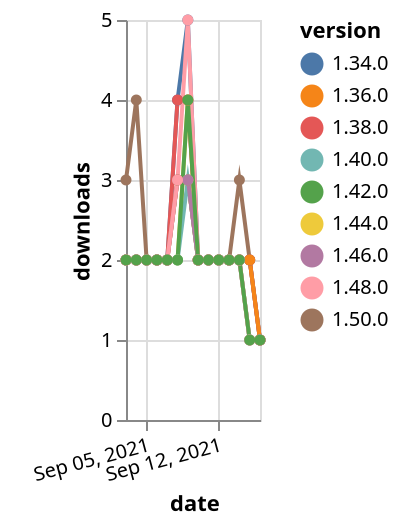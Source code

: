 {"$schema": "https://vega.github.io/schema/vega-lite/v5.json", "description": "A simple bar chart with embedded data.", "data": {"values": [{"date": "2021-09-03", "total": 3115, "delta": 2, "version": "1.34.0"}, {"date": "2021-09-04", "total": 3117, "delta": 2, "version": "1.34.0"}, {"date": "2021-09-05", "total": 3119, "delta": 2, "version": "1.34.0"}, {"date": "2021-09-06", "total": 3121, "delta": 2, "version": "1.34.0"}, {"date": "2021-09-07", "total": 3123, "delta": 2, "version": "1.34.0"}, {"date": "2021-09-08", "total": 3127, "delta": 4, "version": "1.34.0"}, {"date": "2021-09-09", "total": 3132, "delta": 5, "version": "1.34.0"}, {"date": "2021-09-10", "total": 3134, "delta": 2, "version": "1.34.0"}, {"date": "2021-09-11", "total": 3136, "delta": 2, "version": "1.34.0"}, {"date": "2021-09-12", "total": 3138, "delta": 2, "version": "1.34.0"}, {"date": "2021-09-13", "total": 3140, "delta": 2, "version": "1.34.0"}, {"date": "2021-09-14", "total": 3142, "delta": 2, "version": "1.34.0"}, {"date": "2021-09-15", "total": 3144, "delta": 2, "version": "1.34.0"}, {"date": "2021-09-16", "total": 3145, "delta": 1, "version": "1.34.0"}, {"date": "2021-09-03", "total": 223, "delta": 3, "version": "1.50.0"}, {"date": "2021-09-04", "total": 227, "delta": 4, "version": "1.50.0"}, {"date": "2021-09-05", "total": 229, "delta": 2, "version": "1.50.0"}, {"date": "2021-09-06", "total": 231, "delta": 2, "version": "1.50.0"}, {"date": "2021-09-07", "total": 233, "delta": 2, "version": "1.50.0"}, {"date": "2021-09-08", "total": 236, "delta": 3, "version": "1.50.0"}, {"date": "2021-09-09", "total": 239, "delta": 3, "version": "1.50.0"}, {"date": "2021-09-10", "total": 241, "delta": 2, "version": "1.50.0"}, {"date": "2021-09-11", "total": 243, "delta": 2, "version": "1.50.0"}, {"date": "2021-09-12", "total": 245, "delta": 2, "version": "1.50.0"}, {"date": "2021-09-13", "total": 247, "delta": 2, "version": "1.50.0"}, {"date": "2021-09-14", "total": 250, "delta": 3, "version": "1.50.0"}, {"date": "2021-09-15", "total": 252, "delta": 2, "version": "1.50.0"}, {"date": "2021-09-16", "total": 253, "delta": 1, "version": "1.50.0"}, {"date": "2021-09-03", "total": 1453, "delta": 2, "version": "1.44.0"}, {"date": "2021-09-04", "total": 1455, "delta": 2, "version": "1.44.0"}, {"date": "2021-09-05", "total": 1457, "delta": 2, "version": "1.44.0"}, {"date": "2021-09-06", "total": 1459, "delta": 2, "version": "1.44.0"}, {"date": "2021-09-07", "total": 1461, "delta": 2, "version": "1.44.0"}, {"date": "2021-09-08", "total": 1463, "delta": 2, "version": "1.44.0"}, {"date": "2021-09-09", "total": 1467, "delta": 4, "version": "1.44.0"}, {"date": "2021-09-10", "total": 1469, "delta": 2, "version": "1.44.0"}, {"date": "2021-09-11", "total": 1471, "delta": 2, "version": "1.44.0"}, {"date": "2021-09-12", "total": 1473, "delta": 2, "version": "1.44.0"}, {"date": "2021-09-13", "total": 1475, "delta": 2, "version": "1.44.0"}, {"date": "2021-09-14", "total": 1477, "delta": 2, "version": "1.44.0"}, {"date": "2021-09-15", "total": 1478, "delta": 1, "version": "1.44.0"}, {"date": "2021-09-16", "total": 1479, "delta": 1, "version": "1.44.0"}, {"date": "2021-09-03", "total": 2499, "delta": 2, "version": "1.38.0"}, {"date": "2021-09-04", "total": 2501, "delta": 2, "version": "1.38.0"}, {"date": "2021-09-05", "total": 2503, "delta": 2, "version": "1.38.0"}, {"date": "2021-09-06", "total": 2505, "delta": 2, "version": "1.38.0"}, {"date": "2021-09-07", "total": 2507, "delta": 2, "version": "1.38.0"}, {"date": "2021-09-08", "total": 2511, "delta": 4, "version": "1.38.0"}, {"date": "2021-09-09", "total": 2515, "delta": 4, "version": "1.38.0"}, {"date": "2021-09-10", "total": 2517, "delta": 2, "version": "1.38.0"}, {"date": "2021-09-11", "total": 2519, "delta": 2, "version": "1.38.0"}, {"date": "2021-09-12", "total": 2521, "delta": 2, "version": "1.38.0"}, {"date": "2021-09-13", "total": 2523, "delta": 2, "version": "1.38.0"}, {"date": "2021-09-14", "total": 2525, "delta": 2, "version": "1.38.0"}, {"date": "2021-09-15", "total": 2527, "delta": 2, "version": "1.38.0"}, {"date": "2021-09-16", "total": 2528, "delta": 1, "version": "1.38.0"}, {"date": "2021-09-03", "total": 2573, "delta": 2, "version": "1.36.0"}, {"date": "2021-09-04", "total": 2575, "delta": 2, "version": "1.36.0"}, {"date": "2021-09-05", "total": 2577, "delta": 2, "version": "1.36.0"}, {"date": "2021-09-06", "total": 2579, "delta": 2, "version": "1.36.0"}, {"date": "2021-09-07", "total": 2581, "delta": 2, "version": "1.36.0"}, {"date": "2021-09-08", "total": 2584, "delta": 3, "version": "1.36.0"}, {"date": "2021-09-09", "total": 2587, "delta": 3, "version": "1.36.0"}, {"date": "2021-09-10", "total": 2589, "delta": 2, "version": "1.36.0"}, {"date": "2021-09-11", "total": 2591, "delta": 2, "version": "1.36.0"}, {"date": "2021-09-12", "total": 2593, "delta": 2, "version": "1.36.0"}, {"date": "2021-09-13", "total": 2595, "delta": 2, "version": "1.36.0"}, {"date": "2021-09-14", "total": 2597, "delta": 2, "version": "1.36.0"}, {"date": "2021-09-15", "total": 2599, "delta": 2, "version": "1.36.0"}, {"date": "2021-09-16", "total": 2600, "delta": 1, "version": "1.36.0"}, {"date": "2021-09-03", "total": 2037, "delta": 2, "version": "1.40.0"}, {"date": "2021-09-04", "total": 2039, "delta": 2, "version": "1.40.0"}, {"date": "2021-09-05", "total": 2041, "delta": 2, "version": "1.40.0"}, {"date": "2021-09-06", "total": 2043, "delta": 2, "version": "1.40.0"}, {"date": "2021-09-07", "total": 2045, "delta": 2, "version": "1.40.0"}, {"date": "2021-09-08", "total": 2047, "delta": 2, "version": "1.40.0"}, {"date": "2021-09-09", "total": 2050, "delta": 3, "version": "1.40.0"}, {"date": "2021-09-10", "total": 2052, "delta": 2, "version": "1.40.0"}, {"date": "2021-09-11", "total": 2054, "delta": 2, "version": "1.40.0"}, {"date": "2021-09-12", "total": 2056, "delta": 2, "version": "1.40.0"}, {"date": "2021-09-13", "total": 2058, "delta": 2, "version": "1.40.0"}, {"date": "2021-09-14", "total": 2060, "delta": 2, "version": "1.40.0"}, {"date": "2021-09-15", "total": 2061, "delta": 1, "version": "1.40.0"}, {"date": "2021-09-16", "total": 2062, "delta": 1, "version": "1.40.0"}, {"date": "2021-09-03", "total": 999, "delta": 2, "version": "1.46.0"}, {"date": "2021-09-04", "total": 1001, "delta": 2, "version": "1.46.0"}, {"date": "2021-09-05", "total": 1003, "delta": 2, "version": "1.46.0"}, {"date": "2021-09-06", "total": 1005, "delta": 2, "version": "1.46.0"}, {"date": "2021-09-07", "total": 1007, "delta": 2, "version": "1.46.0"}, {"date": "2021-09-08", "total": 1010, "delta": 3, "version": "1.46.0"}, {"date": "2021-09-09", "total": 1013, "delta": 3, "version": "1.46.0"}, {"date": "2021-09-10", "total": 1015, "delta": 2, "version": "1.46.0"}, {"date": "2021-09-11", "total": 1017, "delta": 2, "version": "1.46.0"}, {"date": "2021-09-12", "total": 1019, "delta": 2, "version": "1.46.0"}, {"date": "2021-09-13", "total": 1021, "delta": 2, "version": "1.46.0"}, {"date": "2021-09-14", "total": 1023, "delta": 2, "version": "1.46.0"}, {"date": "2021-09-15", "total": 1024, "delta": 1, "version": "1.46.0"}, {"date": "2021-09-16", "total": 1025, "delta": 1, "version": "1.46.0"}, {"date": "2021-09-03", "total": 697, "delta": 2, "version": "1.48.0"}, {"date": "2021-09-04", "total": 699, "delta": 2, "version": "1.48.0"}, {"date": "2021-09-05", "total": 701, "delta": 2, "version": "1.48.0"}, {"date": "2021-09-06", "total": 703, "delta": 2, "version": "1.48.0"}, {"date": "2021-09-07", "total": 705, "delta": 2, "version": "1.48.0"}, {"date": "2021-09-08", "total": 708, "delta": 3, "version": "1.48.0"}, {"date": "2021-09-09", "total": 713, "delta": 5, "version": "1.48.0"}, {"date": "2021-09-10", "total": 715, "delta": 2, "version": "1.48.0"}, {"date": "2021-09-11", "total": 717, "delta": 2, "version": "1.48.0"}, {"date": "2021-09-12", "total": 719, "delta": 2, "version": "1.48.0"}, {"date": "2021-09-13", "total": 721, "delta": 2, "version": "1.48.0"}, {"date": "2021-09-14", "total": 723, "delta": 2, "version": "1.48.0"}, {"date": "2021-09-15", "total": 724, "delta": 1, "version": "1.48.0"}, {"date": "2021-09-16", "total": 725, "delta": 1, "version": "1.48.0"}, {"date": "2021-09-03", "total": 1643, "delta": 2, "version": "1.42.0"}, {"date": "2021-09-04", "total": 1645, "delta": 2, "version": "1.42.0"}, {"date": "2021-09-05", "total": 1647, "delta": 2, "version": "1.42.0"}, {"date": "2021-09-06", "total": 1649, "delta": 2, "version": "1.42.0"}, {"date": "2021-09-07", "total": 1651, "delta": 2, "version": "1.42.0"}, {"date": "2021-09-08", "total": 1653, "delta": 2, "version": "1.42.0"}, {"date": "2021-09-09", "total": 1657, "delta": 4, "version": "1.42.0"}, {"date": "2021-09-10", "total": 1659, "delta": 2, "version": "1.42.0"}, {"date": "2021-09-11", "total": 1661, "delta": 2, "version": "1.42.0"}, {"date": "2021-09-12", "total": 1663, "delta": 2, "version": "1.42.0"}, {"date": "2021-09-13", "total": 1665, "delta": 2, "version": "1.42.0"}, {"date": "2021-09-14", "total": 1667, "delta": 2, "version": "1.42.0"}, {"date": "2021-09-15", "total": 1668, "delta": 1, "version": "1.42.0"}, {"date": "2021-09-16", "total": 1669, "delta": 1, "version": "1.42.0"}]}, "width": "container", "mark": {"type": "line", "point": {"filled": true}}, "encoding": {"x": {"field": "date", "type": "temporal", "timeUnit": "yearmonthdate", "title": "date", "axis": {"labelAngle": -15}}, "y": {"field": "delta", "type": "quantitative", "title": "downloads"}, "color": {"field": "version", "type": "nominal"}, "tooltip": {"field": "delta"}}}